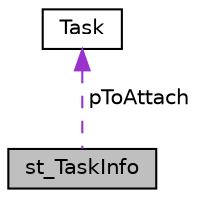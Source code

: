 digraph "st_TaskInfo"
{
  edge [fontname="Helvetica",fontsize="10",labelfontname="Helvetica",labelfontsize="10"];
  node [fontname="Helvetica",fontsize="10",shape=record];
  Node1 [label="st_TaskInfo",height=0.2,width=0.4,color="black", fillcolor="grey75", style="filled", fontcolor="black"];
  Node2 -> Node1 [dir="back",color="darkorchid3",fontsize="10",style="dashed",label=" pToAttach" ,fontname="Helvetica"];
  Node2 [label="Task",height=0.2,width=0.4,color="black", fillcolor="white", style="filled",URL="$class_task.html"];
}
